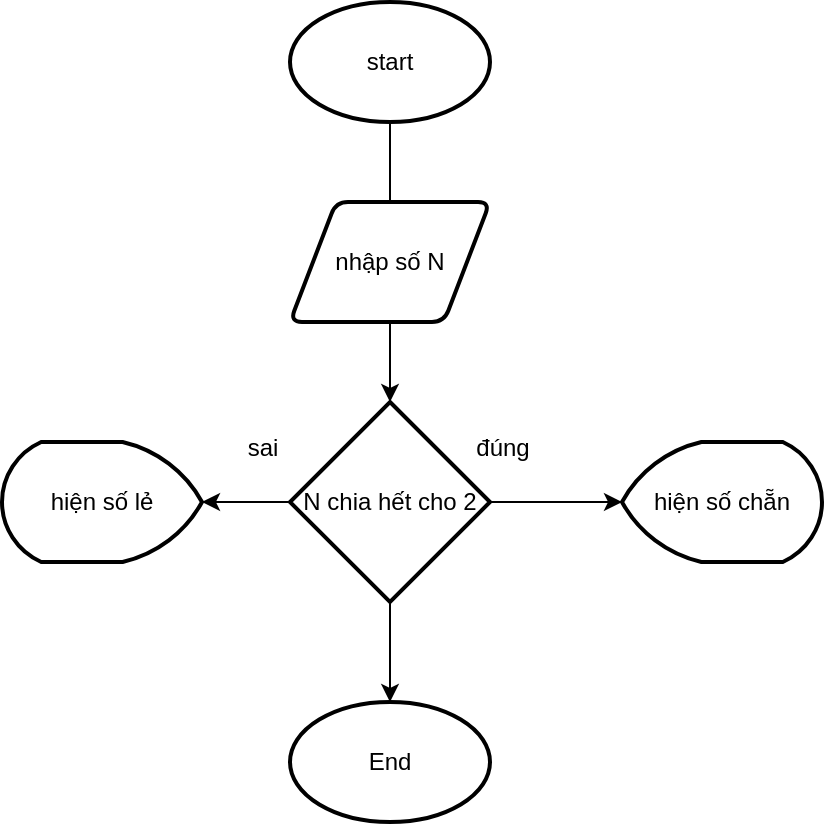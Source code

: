 <mxfile version="25.0.2">
  <diagram id="C5RBs43oDa-KdzZeNtuy" name="Page-1">
    <mxGraphModel dx="794" dy="557" grid="1" gridSize="10" guides="1" tooltips="1" connect="1" arrows="1" fold="1" page="1" pageScale="1" pageWidth="827" pageHeight="1169" math="0" shadow="0">
      <root>
        <mxCell id="WIyWlLk6GJQsqaUBKTNV-0" />
        <mxCell id="WIyWlLk6GJQsqaUBKTNV-1" parent="WIyWlLk6GJQsqaUBKTNV-0" />
        <mxCell id="XO0NQD1S1S93frq_uR94-0" value="start" style="strokeWidth=2;html=1;shape=mxgraph.flowchart.start_1;whiteSpace=wrap;" vertex="1" parent="WIyWlLk6GJQsqaUBKTNV-1">
          <mxGeometry x="364" y="30" width="100" height="60" as="geometry" />
        </mxCell>
        <mxCell id="XO0NQD1S1S93frq_uR94-1" style="edgeStyle=orthogonalEdgeStyle;rounded=0;orthogonalLoop=1;jettySize=auto;html=1;entryX=0.5;entryY=0;entryDx=0;entryDy=0;entryPerimeter=0;" edge="1" parent="WIyWlLk6GJQsqaUBKTNV-1" source="XO0NQD1S1S93frq_uR94-0">
          <mxGeometry relative="1" as="geometry">
            <mxPoint x="414" y="230" as="targetPoint" />
          </mxGeometry>
        </mxCell>
        <mxCell id="XO0NQD1S1S93frq_uR94-2" value="nhập số N" style="shape=parallelogram;html=1;strokeWidth=2;perimeter=parallelogramPerimeter;whiteSpace=wrap;rounded=1;arcSize=12;size=0.23;" vertex="1" parent="WIyWlLk6GJQsqaUBKTNV-1">
          <mxGeometry x="364" y="130" width="100" height="60" as="geometry" />
        </mxCell>
        <mxCell id="XO0NQD1S1S93frq_uR94-3" style="edgeStyle=orthogonalEdgeStyle;rounded=0;orthogonalLoop=1;jettySize=auto;html=1;" edge="1" parent="WIyWlLk6GJQsqaUBKTNV-1" source="XO0NQD1S1S93frq_uR94-4">
          <mxGeometry relative="1" as="geometry">
            <mxPoint x="530" y="280" as="targetPoint" />
          </mxGeometry>
        </mxCell>
        <mxCell id="XO0NQD1S1S93frq_uR94-4" value="N chia hết cho 2" style="strokeWidth=2;html=1;shape=mxgraph.flowchart.decision;whiteSpace=wrap;" vertex="1" parent="WIyWlLk6GJQsqaUBKTNV-1">
          <mxGeometry x="364" y="230" width="100" height="100" as="geometry" />
        </mxCell>
        <mxCell id="XO0NQD1S1S93frq_uR94-5" value="hiện số chẵn" style="strokeWidth=2;html=1;shape=mxgraph.flowchart.display;whiteSpace=wrap;" vertex="1" parent="WIyWlLk6GJQsqaUBKTNV-1">
          <mxGeometry x="530" y="250" width="100" height="60" as="geometry" />
        </mxCell>
        <mxCell id="XO0NQD1S1S93frq_uR94-6" value="hiện số lẻ" style="strokeWidth=2;html=1;shape=mxgraph.flowchart.display;whiteSpace=wrap;direction=west;" vertex="1" parent="WIyWlLk6GJQsqaUBKTNV-1">
          <mxGeometry x="220" y="250" width="100" height="60" as="geometry" />
        </mxCell>
        <mxCell id="XO0NQD1S1S93frq_uR94-7" style="edgeStyle=orthogonalEdgeStyle;rounded=0;orthogonalLoop=1;jettySize=auto;html=1;entryX=0;entryY=0.5;entryDx=0;entryDy=0;entryPerimeter=0;" edge="1" parent="WIyWlLk6GJQsqaUBKTNV-1" source="XO0NQD1S1S93frq_uR94-4" target="XO0NQD1S1S93frq_uR94-6">
          <mxGeometry relative="1" as="geometry" />
        </mxCell>
        <mxCell id="XO0NQD1S1S93frq_uR94-8" style="edgeStyle=orthogonalEdgeStyle;rounded=0;orthogonalLoop=1;jettySize=auto;html=1;exitX=0.5;exitY=1;exitDx=0;exitDy=0;exitPerimeter=0;entryX=0.5;entryY=0;entryDx=0;entryDy=0;entryPerimeter=0;" edge="1" parent="WIyWlLk6GJQsqaUBKTNV-1" source="XO0NQD1S1S93frq_uR94-4">
          <mxGeometry relative="1" as="geometry">
            <mxPoint x="414" y="380" as="targetPoint" />
          </mxGeometry>
        </mxCell>
        <mxCell id="XO0NQD1S1S93frq_uR94-10" value="End" style="strokeWidth=2;html=1;shape=mxgraph.flowchart.start_1;whiteSpace=wrap;" vertex="1" parent="WIyWlLk6GJQsqaUBKTNV-1">
          <mxGeometry x="364" y="380" width="100" height="60" as="geometry" />
        </mxCell>
        <mxCell id="XO0NQD1S1S93frq_uR94-12" value="đúng" style="text;html=1;align=center;verticalAlign=middle;resizable=0;points=[];autosize=1;strokeColor=none;fillColor=none;" vertex="1" parent="WIyWlLk6GJQsqaUBKTNV-1">
          <mxGeometry x="445" y="238" width="50" height="30" as="geometry" />
        </mxCell>
        <mxCell id="XO0NQD1S1S93frq_uR94-13" value="sai" style="text;html=1;align=center;verticalAlign=middle;resizable=0;points=[];autosize=1;strokeColor=none;fillColor=none;" vertex="1" parent="WIyWlLk6GJQsqaUBKTNV-1">
          <mxGeometry x="330" y="238" width="40" height="30" as="geometry" />
        </mxCell>
      </root>
    </mxGraphModel>
  </diagram>
</mxfile>
